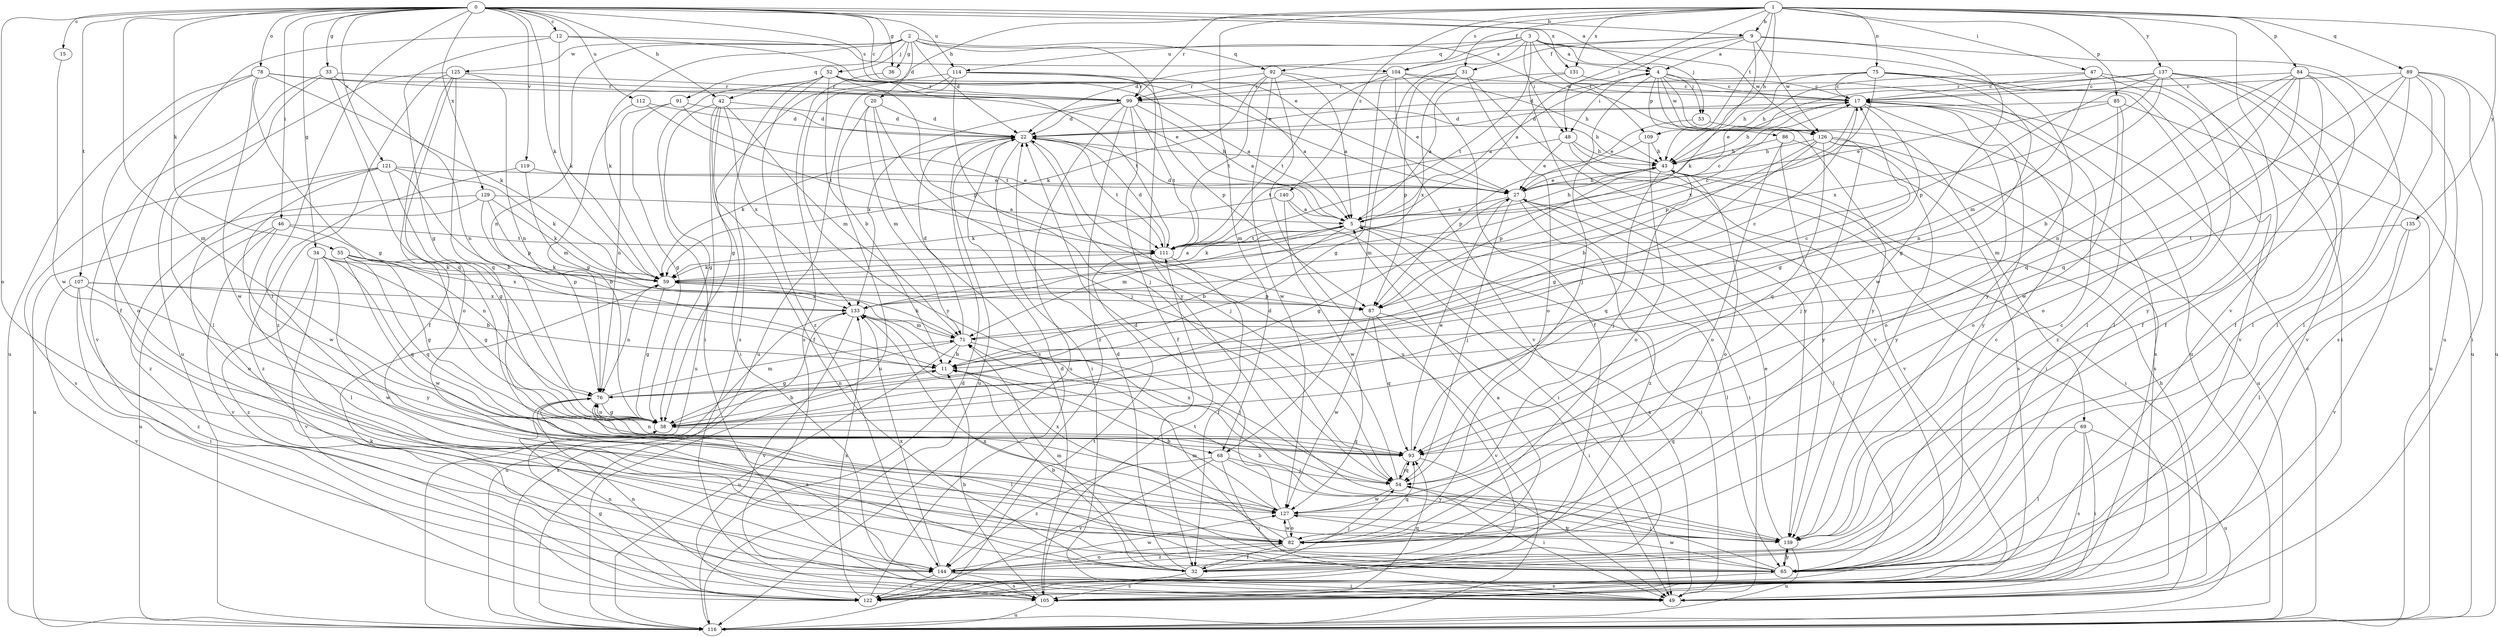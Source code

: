 strict digraph  {
0;
1;
2;
3;
4;
5;
9;
11;
12;
15;
17;
20;
22;
27;
31;
32;
33;
34;
36;
38;
42;
43;
46;
47;
48;
49;
52;
53;
54;
55;
59;
65;
68;
69;
71;
75;
76;
78;
82;
84;
85;
86;
87;
89;
91;
92;
93;
99;
104;
105;
107;
109;
111;
112;
114;
116;
119;
121;
122;
125;
126;
127;
129;
131;
133;
135;
137;
139;
140;
144;
0 -> 4  [label=a];
0 -> 9  [label=b];
0 -> 12  [label=c];
0 -> 15  [label=c];
0 -> 17  [label=c];
0 -> 27  [label=e];
0 -> 33  [label=g];
0 -> 34  [label=g];
0 -> 36  [label=g];
0 -> 42  [label=h];
0 -> 46  [label=i];
0 -> 55  [label=k];
0 -> 59  [label=k];
0 -> 65  [label=l];
0 -> 68  [label=m];
0 -> 78  [label=o];
0 -> 82  [label=o];
0 -> 107  [label=t];
0 -> 112  [label=u];
0 -> 114  [label=u];
0 -> 119  [label=v];
0 -> 121  [label=v];
0 -> 129  [label=x];
0 -> 131  [label=x];
1 -> 9  [label=b];
1 -> 31  [label=f];
1 -> 42  [label=h];
1 -> 43  [label=h];
1 -> 47  [label=i];
1 -> 48  [label=i];
1 -> 68  [label=m];
1 -> 75  [label=n];
1 -> 84  [label=p];
1 -> 85  [label=p];
1 -> 89  [label=q];
1 -> 99  [label=r];
1 -> 104  [label=s];
1 -> 109  [label=t];
1 -> 122  [label=v];
1 -> 131  [label=x];
1 -> 135  [label=y];
1 -> 137  [label=y];
1 -> 140  [label=z];
2 -> 20  [label=d];
2 -> 22  [label=d];
2 -> 36  [label=g];
2 -> 52  [label=j];
2 -> 59  [label=k];
2 -> 76  [label=n];
2 -> 91  [label=q];
2 -> 92  [label=q];
2 -> 125  [label=w];
2 -> 126  [label=w];
2 -> 139  [label=y];
3 -> 4  [label=a];
3 -> 48  [label=i];
3 -> 53  [label=j];
3 -> 68  [label=m];
3 -> 92  [label=q];
3 -> 104  [label=s];
3 -> 109  [label=t];
3 -> 111  [label=t];
3 -> 114  [label=u];
3 -> 126  [label=w];
3 -> 139  [label=y];
4 -> 17  [label=c];
4 -> 48  [label=i];
4 -> 53  [label=j];
4 -> 54  [label=j];
4 -> 69  [label=m];
4 -> 86  [label=p];
4 -> 116  [label=u];
4 -> 126  [label=w];
4 -> 139  [label=y];
5 -> 4  [label=a];
5 -> 11  [label=b];
5 -> 17  [label=c];
5 -> 22  [label=d];
5 -> 43  [label=h];
5 -> 49  [label=i];
5 -> 59  [label=k];
5 -> 65  [label=l];
5 -> 71  [label=m];
5 -> 111  [label=t];
9 -> 4  [label=a];
9 -> 5  [label=a];
9 -> 22  [label=d];
9 -> 31  [label=f];
9 -> 59  [label=k];
9 -> 116  [label=u];
9 -> 126  [label=w];
9 -> 127  [label=w];
11 -> 17  [label=c];
11 -> 76  [label=n];
12 -> 27  [label=e];
12 -> 32  [label=f];
12 -> 38  [label=g];
12 -> 59  [label=k];
12 -> 104  [label=s];
15 -> 127  [label=w];
17 -> 22  [label=d];
17 -> 38  [label=g];
17 -> 43  [label=h];
17 -> 82  [label=o];
17 -> 87  [label=p];
17 -> 139  [label=y];
20 -> 22  [label=d];
20 -> 54  [label=j];
20 -> 71  [label=m];
20 -> 105  [label=s];
20 -> 116  [label=u];
22 -> 43  [label=h];
22 -> 49  [label=i];
22 -> 54  [label=j];
22 -> 59  [label=k];
22 -> 111  [label=t];
22 -> 116  [label=u];
27 -> 5  [label=a];
27 -> 38  [label=g];
27 -> 43  [label=h];
27 -> 49  [label=i];
27 -> 54  [label=j];
27 -> 65  [label=l];
27 -> 144  [label=z];
31 -> 82  [label=o];
31 -> 87  [label=p];
31 -> 99  [label=r];
31 -> 122  [label=v];
31 -> 133  [label=x];
32 -> 5  [label=a];
32 -> 11  [label=b];
32 -> 22  [label=d];
32 -> 54  [label=j];
32 -> 71  [label=m];
32 -> 105  [label=s];
33 -> 65  [label=l];
33 -> 76  [label=n];
33 -> 93  [label=q];
33 -> 99  [label=r];
33 -> 122  [label=v];
34 -> 38  [label=g];
34 -> 59  [label=k];
34 -> 93  [label=q];
34 -> 122  [label=v];
34 -> 139  [label=y];
34 -> 144  [label=z];
36 -> 105  [label=s];
38 -> 11  [label=b];
38 -> 76  [label=n];
38 -> 93  [label=q];
42 -> 22  [label=d];
42 -> 32  [label=f];
42 -> 38  [label=g];
42 -> 49  [label=i];
42 -> 71  [label=m];
42 -> 116  [label=u];
42 -> 133  [label=x];
43 -> 27  [label=e];
43 -> 49  [label=i];
43 -> 54  [label=j];
43 -> 82  [label=o];
43 -> 87  [label=p];
43 -> 93  [label=q];
46 -> 65  [label=l];
46 -> 76  [label=n];
46 -> 111  [label=t];
46 -> 116  [label=u];
46 -> 122  [label=v];
47 -> 17  [label=c];
47 -> 43  [label=h];
47 -> 49  [label=i];
47 -> 65  [label=l];
47 -> 76  [label=n];
48 -> 27  [label=e];
48 -> 43  [label=h];
48 -> 49  [label=i];
48 -> 111  [label=t];
48 -> 122  [label=v];
49 -> 5  [label=a];
49 -> 43  [label=h];
49 -> 76  [label=n];
52 -> 5  [label=a];
52 -> 11  [label=b];
52 -> 49  [label=i];
52 -> 87  [label=p];
52 -> 99  [label=r];
52 -> 105  [label=s];
52 -> 111  [label=t];
52 -> 144  [label=z];
53 -> 27  [label=e];
53 -> 105  [label=s];
54 -> 22  [label=d];
54 -> 49  [label=i];
54 -> 93  [label=q];
54 -> 127  [label=w];
54 -> 133  [label=x];
55 -> 38  [label=g];
55 -> 59  [label=k];
55 -> 87  [label=p];
55 -> 93  [label=q];
55 -> 127  [label=w];
55 -> 133  [label=x];
59 -> 5  [label=a];
59 -> 38  [label=g];
59 -> 76  [label=n];
59 -> 87  [label=p];
59 -> 133  [label=x];
65 -> 17  [label=c];
65 -> 54  [label=j];
65 -> 71  [label=m];
65 -> 105  [label=s];
65 -> 127  [label=w];
65 -> 133  [label=x];
65 -> 139  [label=y];
68 -> 49  [label=i];
68 -> 54  [label=j];
68 -> 122  [label=v];
68 -> 139  [label=y];
68 -> 144  [label=z];
69 -> 49  [label=i];
69 -> 65  [label=l];
69 -> 93  [label=q];
69 -> 105  [label=s];
69 -> 116  [label=u];
71 -> 11  [label=b];
71 -> 17  [label=c];
71 -> 22  [label=d];
71 -> 38  [label=g];
71 -> 54  [label=j];
71 -> 59  [label=k];
71 -> 116  [label=u];
75 -> 17  [label=c];
75 -> 22  [label=d];
75 -> 38  [label=g];
75 -> 43  [label=h];
75 -> 65  [label=l];
75 -> 122  [label=v];
75 -> 133  [label=x];
76 -> 38  [label=g];
76 -> 65  [label=l];
76 -> 71  [label=m];
76 -> 144  [label=z];
78 -> 27  [label=e];
78 -> 38  [label=g];
78 -> 59  [label=k];
78 -> 82  [label=o];
78 -> 99  [label=r];
78 -> 116  [label=u];
78 -> 127  [label=w];
82 -> 32  [label=f];
82 -> 93  [label=q];
82 -> 127  [label=w];
82 -> 133  [label=x];
82 -> 144  [label=z];
84 -> 11  [label=b];
84 -> 17  [label=c];
84 -> 32  [label=f];
84 -> 65  [label=l];
84 -> 76  [label=n];
84 -> 82  [label=o];
84 -> 93  [label=q];
84 -> 139  [label=y];
85 -> 22  [label=d];
85 -> 27  [label=e];
85 -> 82  [label=o];
85 -> 116  [label=u];
85 -> 144  [label=z];
86 -> 43  [label=h];
86 -> 82  [label=o];
86 -> 105  [label=s];
86 -> 139  [label=y];
87 -> 49  [label=i];
87 -> 93  [label=q];
87 -> 122  [label=v];
87 -> 127  [label=w];
89 -> 17  [label=c];
89 -> 32  [label=f];
89 -> 49  [label=i];
89 -> 65  [label=l];
89 -> 93  [label=q];
89 -> 105  [label=s];
89 -> 116  [label=u];
89 -> 127  [label=w];
91 -> 22  [label=d];
91 -> 38  [label=g];
91 -> 76  [label=n];
91 -> 111  [label=t];
92 -> 5  [label=a];
92 -> 27  [label=e];
92 -> 59  [label=k];
92 -> 99  [label=r];
92 -> 111  [label=t];
92 -> 116  [label=u];
92 -> 127  [label=w];
93 -> 27  [label=e];
93 -> 49  [label=i];
93 -> 54  [label=j];
93 -> 76  [label=n];
99 -> 5  [label=a];
99 -> 22  [label=d];
99 -> 32  [label=f];
99 -> 43  [label=h];
99 -> 111  [label=t];
99 -> 116  [label=u];
99 -> 133  [label=x];
99 -> 144  [label=z];
104 -> 17  [label=c];
104 -> 32  [label=f];
104 -> 38  [label=g];
104 -> 43  [label=h];
104 -> 99  [label=r];
104 -> 111  [label=t];
104 -> 122  [label=v];
105 -> 11  [label=b];
105 -> 76  [label=n];
105 -> 93  [label=q];
105 -> 111  [label=t];
105 -> 116  [label=u];
107 -> 11  [label=b];
107 -> 49  [label=i];
107 -> 122  [label=v];
107 -> 127  [label=w];
107 -> 133  [label=x];
107 -> 144  [label=z];
109 -> 43  [label=h];
109 -> 82  [label=o];
109 -> 87  [label=p];
111 -> 17  [label=c];
111 -> 22  [label=d];
111 -> 32  [label=f];
111 -> 59  [label=k];
112 -> 22  [label=d];
112 -> 38  [label=g];
112 -> 111  [label=t];
114 -> 5  [label=a];
114 -> 38  [label=g];
114 -> 54  [label=j];
114 -> 87  [label=p];
114 -> 99  [label=r];
114 -> 116  [label=u];
114 -> 139  [label=y];
116 -> 17  [label=c];
116 -> 22  [label=d];
116 -> 111  [label=t];
116 -> 133  [label=x];
119 -> 27  [label=e];
119 -> 71  [label=m];
119 -> 144  [label=z];
121 -> 11  [label=b];
121 -> 27  [label=e];
121 -> 38  [label=g];
121 -> 59  [label=k];
121 -> 105  [label=s];
121 -> 127  [label=w];
121 -> 144  [label=z];
122 -> 22  [label=d];
122 -> 38  [label=g];
122 -> 59  [label=k];
122 -> 133  [label=x];
125 -> 32  [label=f];
125 -> 76  [label=n];
125 -> 82  [label=o];
125 -> 93  [label=q];
125 -> 99  [label=r];
125 -> 116  [label=u];
125 -> 144  [label=z];
126 -> 11  [label=b];
126 -> 38  [label=g];
126 -> 43  [label=h];
126 -> 54  [label=j];
126 -> 93  [label=q];
126 -> 105  [label=s];
126 -> 116  [label=u];
126 -> 139  [label=y];
127 -> 11  [label=b];
127 -> 22  [label=d];
127 -> 82  [label=o];
127 -> 139  [label=y];
129 -> 5  [label=a];
129 -> 11  [label=b];
129 -> 59  [label=k];
129 -> 82  [label=o];
129 -> 87  [label=p];
129 -> 116  [label=u];
131 -> 5  [label=a];
131 -> 17  [label=c];
131 -> 139  [label=y];
133 -> 71  [label=m];
133 -> 116  [label=u];
133 -> 122  [label=v];
135 -> 65  [label=l];
135 -> 111  [label=t];
135 -> 122  [label=v];
137 -> 27  [label=e];
137 -> 32  [label=f];
137 -> 65  [label=l];
137 -> 71  [label=m];
137 -> 87  [label=p];
137 -> 99  [label=r];
137 -> 116  [label=u];
137 -> 122  [label=v];
137 -> 133  [label=x];
139 -> 11  [label=b];
139 -> 17  [label=c];
139 -> 27  [label=e];
139 -> 65  [label=l];
139 -> 116  [label=u];
140 -> 5  [label=a];
140 -> 49  [label=i];
140 -> 59  [label=k];
140 -> 127  [label=w];
144 -> 49  [label=i];
144 -> 82  [label=o];
144 -> 105  [label=s];
144 -> 122  [label=v];
144 -> 127  [label=w];
144 -> 133  [label=x];
}
